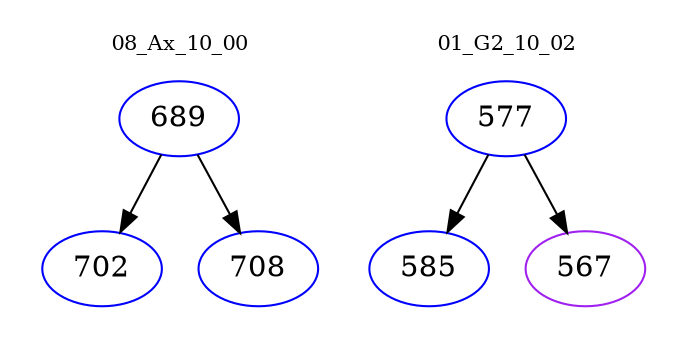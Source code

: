 digraph{
subgraph cluster_0 {
color = white
label = "08_Ax_10_00";
fontsize=10;
T0_689 [label="689", color="blue"]
T0_689 -> T0_702 [color="black"]
T0_702 [label="702", color="blue"]
T0_689 -> T0_708 [color="black"]
T0_708 [label="708", color="blue"]
}
subgraph cluster_1 {
color = white
label = "01_G2_10_02";
fontsize=10;
T1_577 [label="577", color="blue"]
T1_577 -> T1_585 [color="black"]
T1_585 [label="585", color="blue"]
T1_577 -> T1_567 [color="black"]
T1_567 [label="567", color="purple"]
}
}
